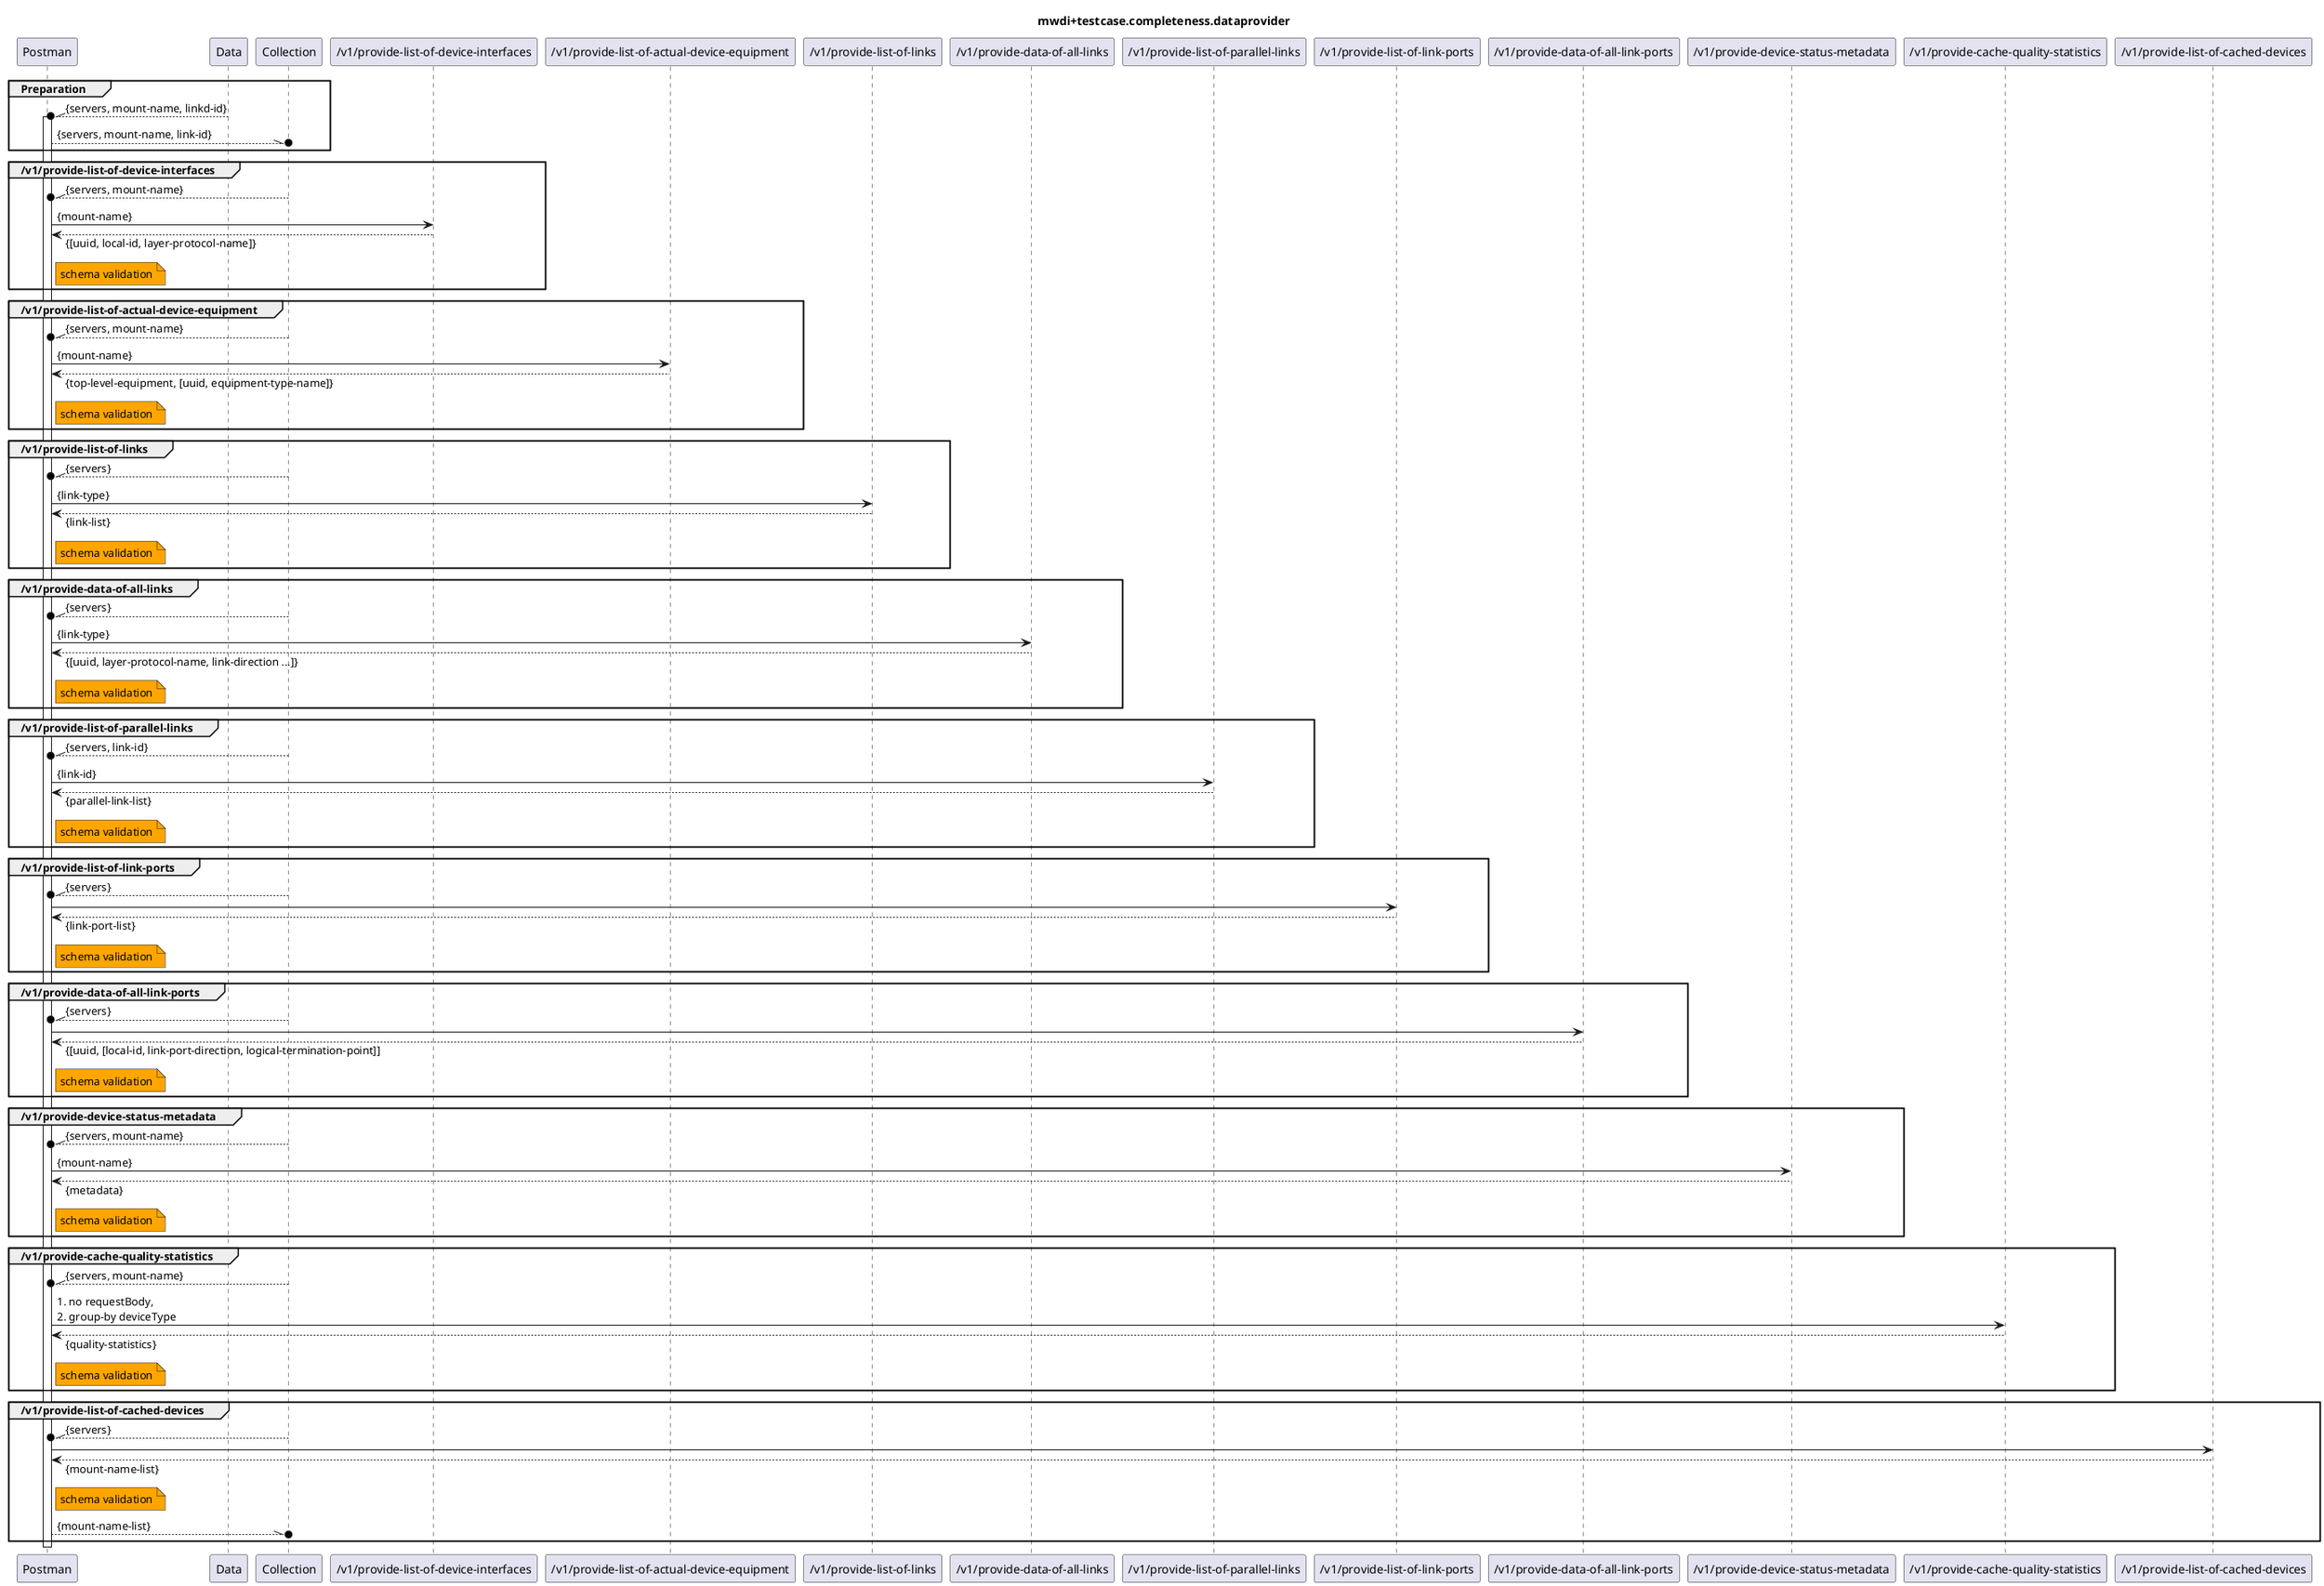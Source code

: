 @startuml mwdi+diagram.completeness.dataprovider
skinparam responseMessageBelowArrow true

title
mwdi+testcase.completeness.dataprovider
end title

participant "Postman" as Postman
participant "Data" as Data
participant "Collection" as Collection

participant "/v1/provide-list-of-device-interfaces" as PLODI
participant "/v1/provide-list-of-actual-device-equipment" as PLOADE
participant "/v1/provide-list-of-links" as PLOL
participant "/v1/provide-data-of-all-links" as PDOAL
participant "/v1/provide-list-of-parallel-links" as PLOPL
participant "/v1/provide-list-of-link-ports" as PLOLP
participant "/v1/provide-data-of-all-link-ports" as PDOALP
participant "/v1/provide-device-status-metadata" as PDSM
participant "/v1/provide-cache-quality-statistics" as PCQS
participant "/v1/provide-list-of-cached-devices" as PLOCD

group Preparation
  Data --\\o Postman : {servers, mount-name, linkd-id}
  activate Postman
  Postman --\\o Collection : {servers, mount-name, link-id}
end

group /v1/provide-list-of-device-interfaces
  Collection --\\o Postman : {servers, mount-name}
  Postman -> PLODI : {mount-name}
  Postman <-- PLODI : {[uuid, local-id, layer-protocol-name]}
  note right Postman #Orange
    schema validation
  end note
end

group /v1/provide-list-of-actual-device-equipment
  Collection --\\o Postman : {servers, mount-name}
  Postman -> PLOADE : {mount-name}
  Postman <-- PLOADE : {top-level-equipment, [uuid, equipment-type-name]}
  note right Postman #Orange
    schema validation
  end note
end

group /v1/provide-list-of-links
  Collection --\\o Postman : {servers}
  Postman -> PLOL : {link-type}
  Postman <-- PLOL : {link-list}
  note right Postman #Orange
    schema validation
  end note
end

group /v1/provide-data-of-all-links
  Collection --\\o Postman : {servers}
  Postman -> PDOAL : {link-type}
  Postman <-- PDOAL : {[uuid, layer-protocol-name, link-direction ...]}
  note right Postman #Orange
    schema validation
  end note
end

group /v1/provide-list-of-parallel-links
  Collection --\\o Postman : {servers, link-id}
  Postman -> PLOPL : {link-id}
  Postman <-- PLOPL : {parallel-link-list}
  note right Postman #Orange
    schema validation
  end note
end

group /v1/provide-list-of-link-ports
  Collection --\\o Postman : {servers}
  Postman -> PLOLP
  Postman <-- PLOLP : {link-port-list}
  note right Postman #Orange
    schema validation
  end note
end

group /v1/provide-data-of-all-link-ports
  Collection --\\o Postman : {servers}
  Postman -> PDOALP
  Postman <-- PDOALP : {[uuid, [local-id, link-port-direction, logical-termination-point]]
  note right Postman #Orange
    schema validation
  end note
end

group /v1/provide-device-status-metadata
  Collection --\\o Postman : {servers, mount-name}
  Postman -> PDSM : {mount-name}
  Postman <-- PDSM : {metadata}
  note right Postman #Orange
    schema validation
  end note
end

group /v1/provide-cache-quality-statistics
  Collection --\\o Postman : {servers, mount-name}
  Postman -> PCQS : 1. no requestBody, \n2. group-by deviceType 
  Postman <-- PCQS : {quality-statistics}
  note right Postman #Orange
    schema validation
  end note
end

group /v1/provide-list-of-cached-devices
  Collection --\\o Postman : {servers}
  Postman -> PLOCD
  Postman <-- PLOCD : {mount-name-list}
  note right Postman #Orange
    schema validation
  end note
  Postman --\\o Collection : {mount-name-list}
end

deactivate Postman

@enduml
